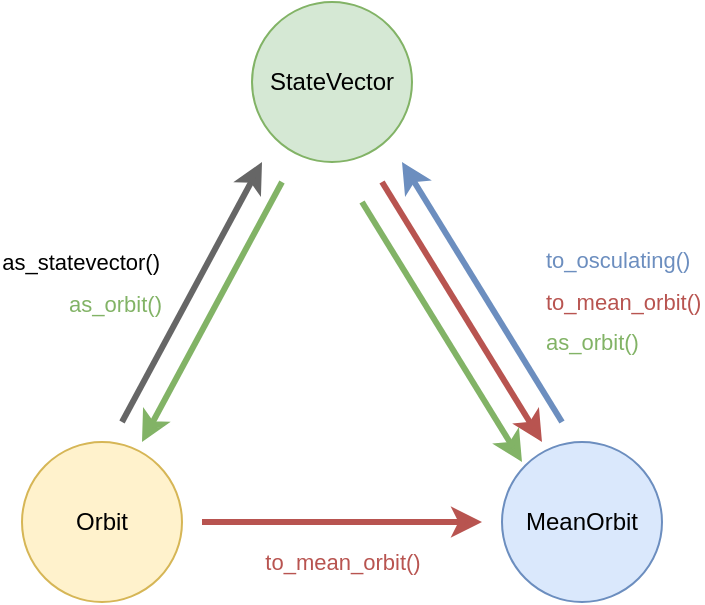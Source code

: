 <mxfile version="28.0.6">
  <diagram name="Page-1" id="d2lYMZtTa3JvYRHg0IGY">
    <mxGraphModel dx="964" dy="918" grid="1" gridSize="10" guides="1" tooltips="1" connect="1" arrows="1" fold="1" page="1" pageScale="1" pageWidth="850" pageHeight="1100" math="0" shadow="0">
      <root>
        <mxCell id="0" />
        <mxCell id="1" parent="0" />
        <mxCell id="NleCZ2vxRnXNakZKQt0R-1" value="StateVector" style="ellipse;whiteSpace=wrap;html=1;aspect=fixed;fillColor=#d5e8d4;strokeColor=#82b366;" parent="1" vertex="1">
          <mxGeometry x="385" y="460" width="80" height="80" as="geometry" />
        </mxCell>
        <mxCell id="NleCZ2vxRnXNakZKQt0R-2" value="MeanOrbit" style="ellipse;whiteSpace=wrap;html=1;aspect=fixed;fillColor=#dae8fc;strokeColor=#6c8ebf;" parent="1" vertex="1">
          <mxGeometry x="510" y="680" width="80" height="80" as="geometry" />
        </mxCell>
        <mxCell id="NleCZ2vxRnXNakZKQt0R-3" value="Orbit" style="ellipse;whiteSpace=wrap;html=1;aspect=fixed;fillColor=#fff2cc;strokeColor=#d6b656;" parent="1" vertex="1">
          <mxGeometry x="270" y="680" width="80" height="80" as="geometry" />
        </mxCell>
        <mxCell id="NleCZ2vxRnXNakZKQt0R-4" value="as_statevector()" style="endArrow=classic;html=1;rounded=0;strokeWidth=3;align=right;fillColor=#f5f5f5;strokeColor=#666666;" parent="1" edge="1">
          <mxGeometry x="0.083" y="20" width="50" height="50" relative="1" as="geometry">
            <mxPoint x="320" y="670" as="sourcePoint" />
            <mxPoint x="390" y="540" as="targetPoint" />
            <mxPoint as="offset" />
          </mxGeometry>
        </mxCell>
        <mxCell id="NleCZ2vxRnXNakZKQt0R-5" value="to_osculating()" style="endArrow=classic;rounded=0;labelBorderColor=none;textShadow=0;html=1;align=left;fillColor=#dae8fc;strokeColor=#6c8ebf;strokeWidth=3;fontColor=#6c8ebf;" parent="1" edge="1">
          <mxGeometry x="-0.039" y="-33" width="50" height="50" relative="1" as="geometry">
            <mxPoint x="540" y="670" as="sourcePoint" />
            <mxPoint x="460" y="540" as="targetPoint" />
            <mxPoint y="-1" as="offset" />
          </mxGeometry>
        </mxCell>
        <mxCell id="Czq5JIrf7BUa1zTJdCdD-2" value="to_mean_orbit()" style="endArrow=classic;html=1;rounded=0;fillColor=#f8cecc;strokeColor=#b85450;strokeWidth=3;endFill=1;align=left;fontColor=#b85450;" edge="1" parent="1">
          <mxGeometry x="0.219" y="37" width="50" height="50" relative="1" as="geometry">
            <mxPoint x="450" y="550" as="sourcePoint" />
            <mxPoint x="530" y="680" as="targetPoint" />
            <mxPoint as="offset" />
          </mxGeometry>
        </mxCell>
        <mxCell id="Czq5JIrf7BUa1zTJdCdD-3" value="to_mean_orbit()" style="endArrow=classic;html=1;rounded=0;fillColor=#f8cecc;strokeColor=#b85450;strokeWidth=3;endFill=1;align=center;fontColor=#b85450;" edge="1" parent="1">
          <mxGeometry y="-20" width="50" height="50" relative="1" as="geometry">
            <mxPoint x="360" y="720" as="sourcePoint" />
            <mxPoint x="500" y="720" as="targetPoint" />
            <mxPoint as="offset" />
          </mxGeometry>
        </mxCell>
        <mxCell id="Czq5JIrf7BUa1zTJdCdD-4" value="&lt;span style=&quot;color: rgba(0, 0, 0, 0); font-family: monospace; font-size: 0px; text-align: start; background-color: rgb(236, 236, 236);&quot;&gt;%3CmxGraphModel%3E%3Croot%3E%3CmxCell%20id%3D%220%22%2F%3E%3CmxCell%20id%3D%221%22%20parent%3D%220%22%2F%3E%3CmxCell%20id%3D%222%22%20value%3D%22as_orbit()%22%20style%3D%22edgeLabel%3Bhtml%3D1%3Balign%3Dleft%3BverticalAlign%3Dmiddle%3Bresizable%3D0%3Bpoints%3D%5B%5D%3BfontColor%3D%2382b366%3B%22%20vertex%3D%221%22%20connectable%3D%220%22%20parent%3D%221%22%3E%3CmxGeometry%20x%3D%22514%22%20y%3D%22330%22%20as%3D%22geometry%22%2F%3E%3C%2FmxCell%3E%3C%2Froot%3E%3C%2FmxGraphModel%3Eas_orbit()&lt;/span&gt;" style="endArrow=classic;html=1;rounded=0;fillColor=#d5e8d4;strokeColor=#82b366;strokeWidth=3;endFill=1;fontColor=#82b366;" edge="1" parent="1">
          <mxGeometry width="50" height="50" relative="1" as="geometry">
            <mxPoint x="400" y="550" as="sourcePoint" />
            <mxPoint x="330" y="680" as="targetPoint" />
          </mxGeometry>
        </mxCell>
        <mxCell id="Czq5JIrf7BUa1zTJdCdD-5" value="as_orbit()" style="edgeLabel;html=1;align=right;verticalAlign=middle;resizable=0;points=[];fontColor=light-dark(#82b366, #ededed);" vertex="1" connectable="0" parent="Czq5JIrf7BUa1zTJdCdD-4">
          <mxGeometry x="0.028" y="5" relative="1" as="geometry">
            <mxPoint x="-28" y="-9" as="offset" />
          </mxGeometry>
        </mxCell>
        <mxCell id="Czq5JIrf7BUa1zTJdCdD-6" value="&lt;span style=&quot;color: rgba(0, 0, 0, 0); font-family: monospace; font-size: 0px; text-align: start; background-color: rgb(236, 236, 236);&quot;&gt;%3CmxGraphModel%3E%3Croot%3E%3CmxCell%20id%3D%220%22%2F%3E%3CmxCell%20id%3D%221%22%20parent%3D%220%22%2F%3E%3CmxCell%20id%3D%222%22%20value%3D%22as_orbit()%22%20style%3D%22edgeLabel%3Bhtml%3D1%3Balign%3Dleft%3BverticalAlign%3Dmiddle%3Bresizable%3D0%3Bpoints%3D%5B%5D%3BfontColor%3D%2382b366%3B%22%20vertex%3D%221%22%20connectable%3D%220%22%20parent%3D%221%22%3E%3CmxGeometry%20x%3D%22514%22%20y%3D%22330%22%20as%3D%22geometry%22%2F%3E%3C%2FmxCell%3E%3C%2Froot%3E%3C%2FmxGraphModel%3Eas_orbit()&lt;/span&gt;" style="endArrow=classic;html=1;rounded=0;fillColor=#d5e8d4;strokeColor=#82b366;strokeWidth=3;endFill=1;fontColor=#82b366;" edge="1" parent="1">
          <mxGeometry width="50" height="50" relative="1" as="geometry">
            <mxPoint x="440" y="560" as="sourcePoint" />
            <mxPoint x="520" y="690" as="targetPoint" />
          </mxGeometry>
        </mxCell>
        <mxCell id="Czq5JIrf7BUa1zTJdCdD-7" value="as_orbit()" style="edgeLabel;html=1;align=left;verticalAlign=middle;resizable=0;points=[];fontColor=light-dark(#82b366, #ededed);" vertex="1" connectable="0" parent="Czq5JIrf7BUa1zTJdCdD-6">
          <mxGeometry x="0.028" y="5" relative="1" as="geometry">
            <mxPoint x="45" y="6" as="offset" />
          </mxGeometry>
        </mxCell>
      </root>
    </mxGraphModel>
  </diagram>
</mxfile>
